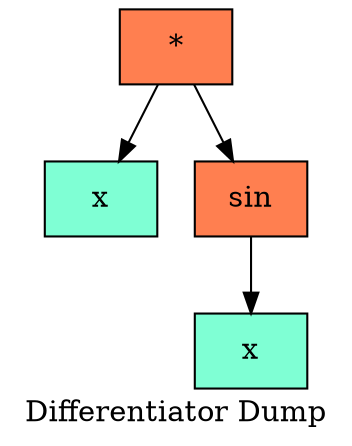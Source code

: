   digraph tree  {
  node[   shape     = "Mrecord",  style     = "filled",  fillcolor = "aqua",  fontcolor = "#000000",  margin    = "0.075"];
  rankdir   = "TB";

  label     = "Differentiator Dump";
"node0" [shape = "record", label = "{*}", fillcolor = "coral"]
"node1" [shape = "record", label = "{x}", fillcolor = "aquamarine"]
"node0" -> "node1"
"node2" [shape = "record", label = "{sin}", fillcolor = "coral"]
"node3" [shape = "record", label = "{x}", fillcolor = "aquamarine"]
"node2" -> "node3"
"node0" -> "node2"
  }